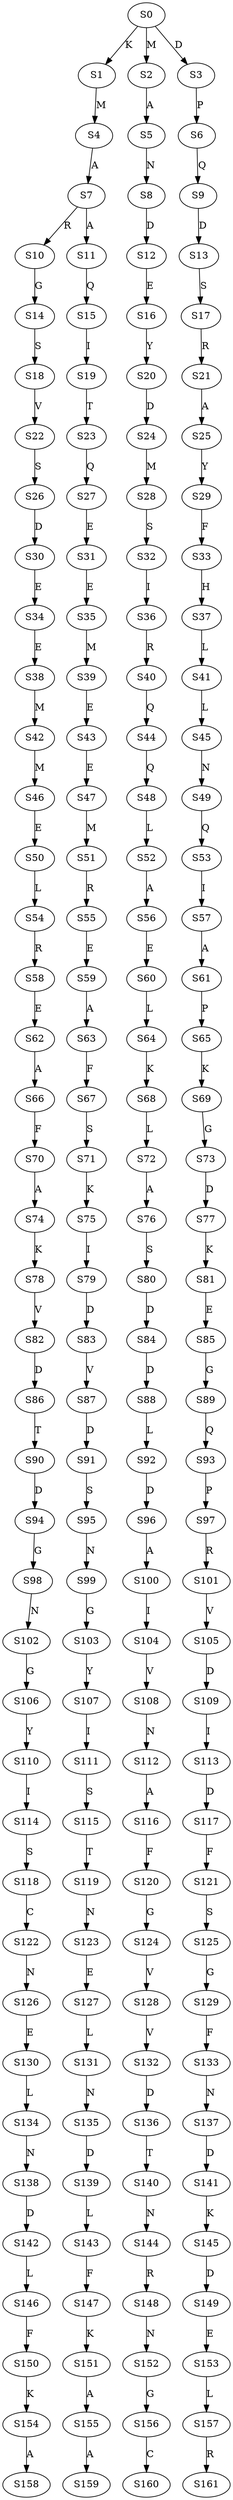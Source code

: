 strict digraph  {
	S0 -> S1 [ label = K ];
	S0 -> S2 [ label = M ];
	S0 -> S3 [ label = D ];
	S1 -> S4 [ label = M ];
	S2 -> S5 [ label = A ];
	S3 -> S6 [ label = P ];
	S4 -> S7 [ label = A ];
	S5 -> S8 [ label = N ];
	S6 -> S9 [ label = Q ];
	S7 -> S10 [ label = R ];
	S7 -> S11 [ label = A ];
	S8 -> S12 [ label = D ];
	S9 -> S13 [ label = D ];
	S10 -> S14 [ label = G ];
	S11 -> S15 [ label = Q ];
	S12 -> S16 [ label = E ];
	S13 -> S17 [ label = S ];
	S14 -> S18 [ label = S ];
	S15 -> S19 [ label = I ];
	S16 -> S20 [ label = Y ];
	S17 -> S21 [ label = R ];
	S18 -> S22 [ label = V ];
	S19 -> S23 [ label = T ];
	S20 -> S24 [ label = D ];
	S21 -> S25 [ label = A ];
	S22 -> S26 [ label = S ];
	S23 -> S27 [ label = Q ];
	S24 -> S28 [ label = M ];
	S25 -> S29 [ label = Y ];
	S26 -> S30 [ label = D ];
	S27 -> S31 [ label = E ];
	S28 -> S32 [ label = S ];
	S29 -> S33 [ label = F ];
	S30 -> S34 [ label = E ];
	S31 -> S35 [ label = E ];
	S32 -> S36 [ label = I ];
	S33 -> S37 [ label = H ];
	S34 -> S38 [ label = E ];
	S35 -> S39 [ label = M ];
	S36 -> S40 [ label = R ];
	S37 -> S41 [ label = L ];
	S38 -> S42 [ label = M ];
	S39 -> S43 [ label = E ];
	S40 -> S44 [ label = Q ];
	S41 -> S45 [ label = L ];
	S42 -> S46 [ label = M ];
	S43 -> S47 [ label = E ];
	S44 -> S48 [ label = Q ];
	S45 -> S49 [ label = N ];
	S46 -> S50 [ label = E ];
	S47 -> S51 [ label = M ];
	S48 -> S52 [ label = L ];
	S49 -> S53 [ label = Q ];
	S50 -> S54 [ label = L ];
	S51 -> S55 [ label = R ];
	S52 -> S56 [ label = A ];
	S53 -> S57 [ label = I ];
	S54 -> S58 [ label = R ];
	S55 -> S59 [ label = E ];
	S56 -> S60 [ label = E ];
	S57 -> S61 [ label = A ];
	S58 -> S62 [ label = E ];
	S59 -> S63 [ label = A ];
	S60 -> S64 [ label = L ];
	S61 -> S65 [ label = P ];
	S62 -> S66 [ label = A ];
	S63 -> S67 [ label = F ];
	S64 -> S68 [ label = K ];
	S65 -> S69 [ label = K ];
	S66 -> S70 [ label = F ];
	S67 -> S71 [ label = S ];
	S68 -> S72 [ label = L ];
	S69 -> S73 [ label = G ];
	S70 -> S74 [ label = A ];
	S71 -> S75 [ label = K ];
	S72 -> S76 [ label = A ];
	S73 -> S77 [ label = D ];
	S74 -> S78 [ label = K ];
	S75 -> S79 [ label = I ];
	S76 -> S80 [ label = S ];
	S77 -> S81 [ label = K ];
	S78 -> S82 [ label = V ];
	S79 -> S83 [ label = D ];
	S80 -> S84 [ label = D ];
	S81 -> S85 [ label = E ];
	S82 -> S86 [ label = D ];
	S83 -> S87 [ label = V ];
	S84 -> S88 [ label = D ];
	S85 -> S89 [ label = G ];
	S86 -> S90 [ label = T ];
	S87 -> S91 [ label = D ];
	S88 -> S92 [ label = L ];
	S89 -> S93 [ label = Q ];
	S90 -> S94 [ label = D ];
	S91 -> S95 [ label = S ];
	S92 -> S96 [ label = D ];
	S93 -> S97 [ label = P ];
	S94 -> S98 [ label = G ];
	S95 -> S99 [ label = N ];
	S96 -> S100 [ label = A ];
	S97 -> S101 [ label = R ];
	S98 -> S102 [ label = N ];
	S99 -> S103 [ label = G ];
	S100 -> S104 [ label = I ];
	S101 -> S105 [ label = V ];
	S102 -> S106 [ label = G ];
	S103 -> S107 [ label = Y ];
	S104 -> S108 [ label = V ];
	S105 -> S109 [ label = D ];
	S106 -> S110 [ label = Y ];
	S107 -> S111 [ label = I ];
	S108 -> S112 [ label = N ];
	S109 -> S113 [ label = I ];
	S110 -> S114 [ label = I ];
	S111 -> S115 [ label = S ];
	S112 -> S116 [ label = A ];
	S113 -> S117 [ label = D ];
	S114 -> S118 [ label = S ];
	S115 -> S119 [ label = T ];
	S116 -> S120 [ label = F ];
	S117 -> S121 [ label = F ];
	S118 -> S122 [ label = C ];
	S119 -> S123 [ label = N ];
	S120 -> S124 [ label = G ];
	S121 -> S125 [ label = S ];
	S122 -> S126 [ label = N ];
	S123 -> S127 [ label = E ];
	S124 -> S128 [ label = V ];
	S125 -> S129 [ label = G ];
	S126 -> S130 [ label = E ];
	S127 -> S131 [ label = L ];
	S128 -> S132 [ label = V ];
	S129 -> S133 [ label = F ];
	S130 -> S134 [ label = L ];
	S131 -> S135 [ label = N ];
	S132 -> S136 [ label = D ];
	S133 -> S137 [ label = N ];
	S134 -> S138 [ label = N ];
	S135 -> S139 [ label = D ];
	S136 -> S140 [ label = T ];
	S137 -> S141 [ label = D ];
	S138 -> S142 [ label = D ];
	S139 -> S143 [ label = L ];
	S140 -> S144 [ label = N ];
	S141 -> S145 [ label = K ];
	S142 -> S146 [ label = L ];
	S143 -> S147 [ label = F ];
	S144 -> S148 [ label = R ];
	S145 -> S149 [ label = D ];
	S146 -> S150 [ label = F ];
	S147 -> S151 [ label = K ];
	S148 -> S152 [ label = N ];
	S149 -> S153 [ label = E ];
	S150 -> S154 [ label = K ];
	S151 -> S155 [ label = A ];
	S152 -> S156 [ label = G ];
	S153 -> S157 [ label = L ];
	S154 -> S158 [ label = A ];
	S155 -> S159 [ label = A ];
	S156 -> S160 [ label = C ];
	S157 -> S161 [ label = R ];
}
